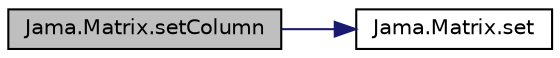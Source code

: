 digraph "Jama.Matrix.setColumn"
{
  edge [fontname="Helvetica",fontsize="10",labelfontname="Helvetica",labelfontsize="10"];
  node [fontname="Helvetica",fontsize="10",shape=record];
  rankdir="LR";
  Node1 [label="Jama.Matrix.setColumn",height=0.2,width=0.4,color="black", fillcolor="grey75", style="filled" fontcolor="black"];
  Node1 -> Node2 [color="midnightblue",fontsize="10",style="solid",fontname="Helvetica"];
  Node2 [label="Jama.Matrix.set",height=0.2,width=0.4,color="black", fillcolor="white", style="filled",URL="$class_jama_1_1_matrix.html#a46de3040517d1238ae802820acc3b2b5"];
}
